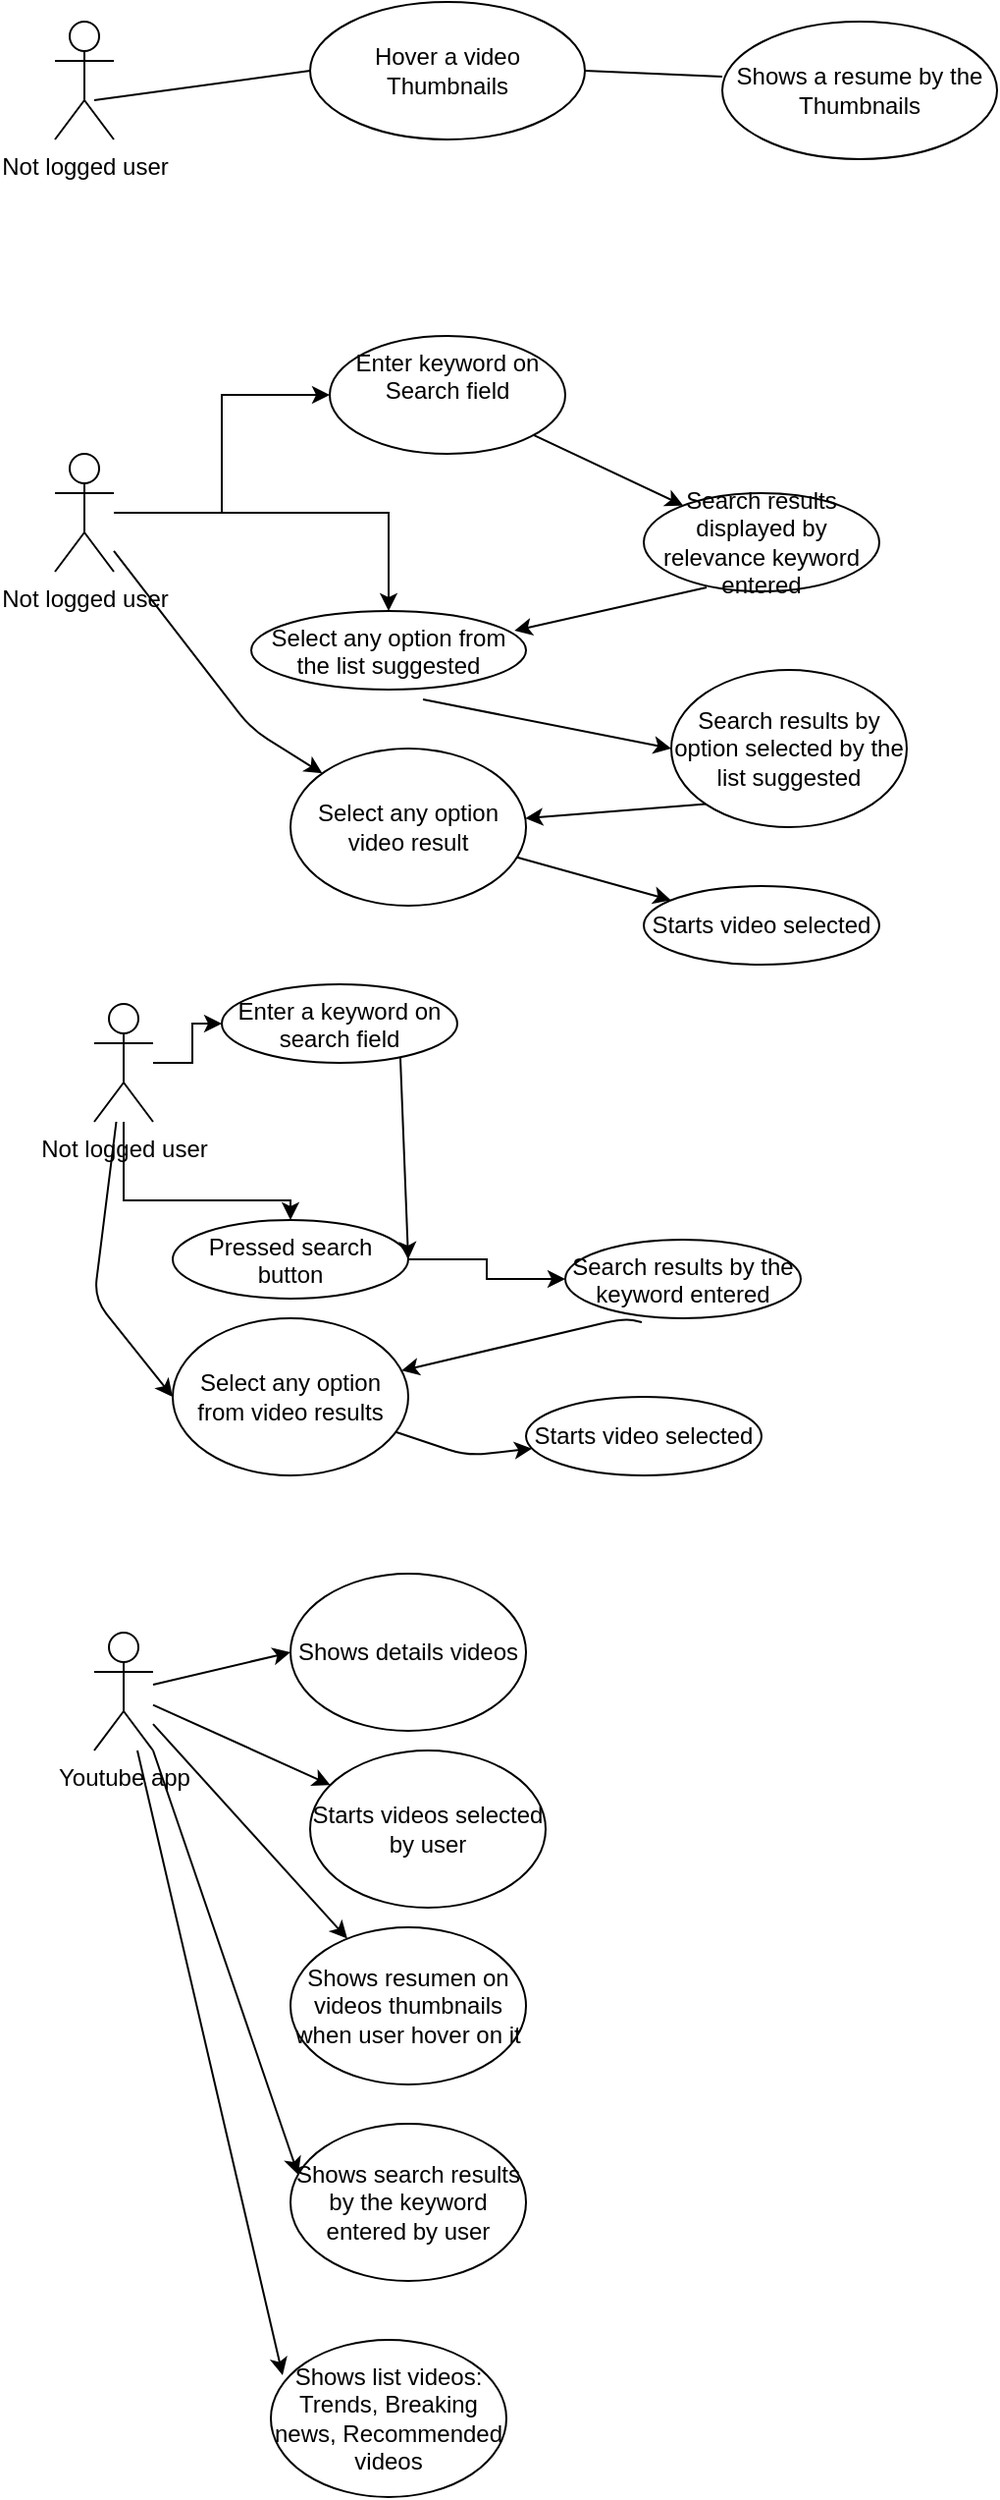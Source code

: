 <mxfile version="13.5.9" type="github" pages="3"><diagram id="euG_EJB7YmnoW7b5eWZq" name="Main"><mxGraphModel dx="868" dy="482" grid="1" gridSize="10" guides="1" tooltips="1" connect="1" arrows="1" fold="1" page="1" pageScale="1" pageWidth="850" pageHeight="1100" math="0" shadow="0"><root><mxCell id="0"/><mxCell id="1" parent="0"/><mxCell id="xpwm7CLu86agAuhlP9-n-1" value="Not logged user" style="shape=umlActor;verticalLabelPosition=bottom;verticalAlign=top;html=1;outlineConnect=0;" vertex="1" parent="1"><mxGeometry x="260" y="150" width="30" height="60" as="geometry"/></mxCell><mxCell id="xpwm7CLu86agAuhlP9-n-2" value="Hover a video Thumbnails" style="ellipse;whiteSpace=wrap;html=1;" vertex="1" parent="1"><mxGeometry x="390" y="140" width="140" height="70" as="geometry"/></mxCell><mxCell id="xpwm7CLu86agAuhlP9-n-3" value="Shows a resume by the Thumbnails" style="ellipse;whiteSpace=wrap;html=1;" vertex="1" parent="1"><mxGeometry x="600" y="150" width="140" height="70" as="geometry"/></mxCell><mxCell id="xpwm7CLu86agAuhlP9-n-4" value="" style="endArrow=none;html=1;entryX=0;entryY=0.4;entryDx=0;entryDy=0;entryPerimeter=0;exitX=1;exitY=0.5;exitDx=0;exitDy=0;" edge="1" parent="1" source="xpwm7CLu86agAuhlP9-n-2" target="xpwm7CLu86agAuhlP9-n-3"><mxGeometry width="50" height="50" relative="1" as="geometry"><mxPoint x="540" y="130" as="sourcePoint"/><mxPoint x="590" y="80" as="targetPoint"/></mxGeometry></mxCell><mxCell id="xpwm7CLu86agAuhlP9-n-5" value="" style="endArrow=none;html=1;entryX=0;entryY=0.5;entryDx=0;entryDy=0;" edge="1" parent="1" target="xpwm7CLu86agAuhlP9-n-2"><mxGeometry width="50" height="50" relative="1" as="geometry"><mxPoint x="280" y="190" as="sourcePoint"/><mxPoint x="330" y="140" as="targetPoint"/></mxGeometry></mxCell><mxCell id="xpwm7CLu86agAuhlP9-n-6" value="" style="edgeStyle=orthogonalEdgeStyle;rounded=0;orthogonalLoop=1;jettySize=auto;html=1;" edge="1" parent="1" source="xpwm7CLu86agAuhlP9-n-8" target="xpwm7CLu86agAuhlP9-n-9"><mxGeometry relative="1" as="geometry"/></mxCell><mxCell id="xpwm7CLu86agAuhlP9-n-7" value="" style="edgeStyle=orthogonalEdgeStyle;rounded=0;orthogonalLoop=1;jettySize=auto;html=1;" edge="1" parent="1" source="xpwm7CLu86agAuhlP9-n-8" target="xpwm7CLu86agAuhlP9-n-10"><mxGeometry relative="1" as="geometry"/></mxCell><mxCell id="xpwm7CLu86agAuhlP9-n-8" value="Not logged user" style="shape=umlActor;verticalLabelPosition=bottom;verticalAlign=top;html=1;outlineConnect=0;" vertex="1" parent="1"><mxGeometry x="260" y="370" width="30" height="60" as="geometry"/></mxCell><mxCell id="xpwm7CLu86agAuhlP9-n-9" value="Enter keyword on Search field" style="ellipse;whiteSpace=wrap;html=1;verticalAlign=top;" vertex="1" parent="1"><mxGeometry x="400" y="310" width="120" height="60" as="geometry"/></mxCell><mxCell id="xpwm7CLu86agAuhlP9-n-10" value="Select any option from the list suggested" style="ellipse;whiteSpace=wrap;html=1;verticalAlign=top;" vertex="1" parent="1"><mxGeometry x="360" y="450" width="140" height="40" as="geometry"/></mxCell><mxCell id="xpwm7CLu86agAuhlP9-n-11" value="Search results displayed by relevance keyword entered" style="ellipse;whiteSpace=wrap;html=1;" vertex="1" parent="1"><mxGeometry x="560" y="390" width="120" height="50" as="geometry"/></mxCell><mxCell id="xpwm7CLu86agAuhlP9-n-12" value="" style="endArrow=classic;html=1;" edge="1" parent="1" source="xpwm7CLu86agAuhlP9-n-9" target="xpwm7CLu86agAuhlP9-n-11"><mxGeometry width="50" height="50" relative="1" as="geometry"><mxPoint x="510" y="380" as="sourcePoint"/><mxPoint x="560" y="330" as="targetPoint"/></mxGeometry></mxCell><mxCell id="xpwm7CLu86agAuhlP9-n-13" value="" style="endArrow=classic;html=1;exitX=0.267;exitY=0.96;exitDx=0;exitDy=0;exitPerimeter=0;entryX=0.958;entryY=0.25;entryDx=0;entryDy=0;entryPerimeter=0;" edge="1" parent="1" source="xpwm7CLu86agAuhlP9-n-11" target="xpwm7CLu86agAuhlP9-n-10"><mxGeometry width="50" height="50" relative="1" as="geometry"><mxPoint x="530" y="380" as="sourcePoint"/><mxPoint x="580" y="330" as="targetPoint"/></mxGeometry></mxCell><mxCell id="xpwm7CLu86agAuhlP9-n-14" value="Search results by option selected by the list suggested" style="ellipse;whiteSpace=wrap;html=1;" vertex="1" parent="1"><mxGeometry x="574" y="480" width="120" height="80" as="geometry"/></mxCell><mxCell id="xpwm7CLu86agAuhlP9-n-15" value="" style="endArrow=classic;html=1;entryX=0;entryY=0.5;entryDx=0;entryDy=0;exitX=0.625;exitY=1.125;exitDx=0;exitDy=0;exitPerimeter=0;" edge="1" parent="1" source="xpwm7CLu86agAuhlP9-n-10" target="xpwm7CLu86agAuhlP9-n-14"><mxGeometry width="50" height="50" relative="1" as="geometry"><mxPoint x="460" y="560" as="sourcePoint"/><mxPoint x="510" y="510" as="targetPoint"/></mxGeometry></mxCell><mxCell id="xpwm7CLu86agAuhlP9-n-16" value="" style="edgeStyle=orthogonalEdgeStyle;rounded=0;orthogonalLoop=1;jettySize=auto;html=1;" edge="1" parent="1" source="xpwm7CLu86agAuhlP9-n-18" target="xpwm7CLu86agAuhlP9-n-19"><mxGeometry relative="1" as="geometry"/></mxCell><mxCell id="xpwm7CLu86agAuhlP9-n-17" value="" style="edgeStyle=orthogonalEdgeStyle;rounded=0;orthogonalLoop=1;jettySize=auto;html=1;" edge="1" parent="1" source="xpwm7CLu86agAuhlP9-n-18" target="xpwm7CLu86agAuhlP9-n-21"><mxGeometry relative="1" as="geometry"><Array as="points"><mxPoint x="295" y="750"/><mxPoint x="380" y="750"/></Array></mxGeometry></mxCell><mxCell id="xpwm7CLu86agAuhlP9-n-18" value="Not logged user" style="shape=umlActor;verticalLabelPosition=bottom;verticalAlign=top;html=1;outlineConnect=0;" vertex="1" parent="1"><mxGeometry x="280" y="650" width="30" height="60" as="geometry"/></mxCell><mxCell id="xpwm7CLu86agAuhlP9-n-19" value="Enter a keyword on search field" style="ellipse;whiteSpace=wrap;html=1;verticalAlign=top;" vertex="1" parent="1"><mxGeometry x="345" y="640" width="120" height="40" as="geometry"/></mxCell><mxCell id="xpwm7CLu86agAuhlP9-n-20" value="" style="edgeStyle=orthogonalEdgeStyle;rounded=0;orthogonalLoop=1;jettySize=auto;html=1;" edge="1" parent="1" source="xpwm7CLu86agAuhlP9-n-21" target="xpwm7CLu86agAuhlP9-n-23"><mxGeometry relative="1" as="geometry"/></mxCell><mxCell id="xpwm7CLu86agAuhlP9-n-21" value="Pressed search button" style="ellipse;whiteSpace=wrap;html=1;verticalAlign=top;" vertex="1" parent="1"><mxGeometry x="320" y="760" width="120" height="40" as="geometry"/></mxCell><mxCell id="xpwm7CLu86agAuhlP9-n-22" value="" style="endArrow=classic;html=1;exitX=0.758;exitY=0.925;exitDx=0;exitDy=0;exitPerimeter=0;entryX=1;entryY=0.5;entryDx=0;entryDy=0;" edge="1" parent="1" source="xpwm7CLu86agAuhlP9-n-19" target="xpwm7CLu86agAuhlP9-n-21"><mxGeometry width="50" height="50" relative="1" as="geometry"><mxPoint x="540" y="730" as="sourcePoint"/><mxPoint x="590" y="680" as="targetPoint"/></mxGeometry></mxCell><mxCell id="xpwm7CLu86agAuhlP9-n-23" value="Search results by the keyword entered" style="ellipse;whiteSpace=wrap;html=1;verticalAlign=top;" vertex="1" parent="1"><mxGeometry x="520" y="770" width="120" height="40" as="geometry"/></mxCell><mxCell id="xpwm7CLu86agAuhlP9-n-24" value="Select any option video result" style="ellipse;whiteSpace=wrap;html=1;" vertex="1" parent="1"><mxGeometry x="380" y="520" width="120" height="80" as="geometry"/></mxCell><mxCell id="xpwm7CLu86agAuhlP9-n-25" value="" style="endArrow=classic;html=1;" edge="1" parent="1" source="xpwm7CLu86agAuhlP9-n-8" target="xpwm7CLu86agAuhlP9-n-24"><mxGeometry width="50" height="50" relative="1" as="geometry"><mxPoint x="520" y="490" as="sourcePoint"/><mxPoint x="570" y="440" as="targetPoint"/><Array as="points"><mxPoint x="360" y="510"/></Array></mxGeometry></mxCell><mxCell id="xpwm7CLu86agAuhlP9-n-26" value="" style="endArrow=classic;html=1;exitX=0;exitY=1;exitDx=0;exitDy=0;" edge="1" parent="1" source="xpwm7CLu86agAuhlP9-n-14" target="xpwm7CLu86agAuhlP9-n-24"><mxGeometry width="50" height="50" relative="1" as="geometry"><mxPoint x="540" y="510" as="sourcePoint"/><mxPoint x="590" y="460" as="targetPoint"/></mxGeometry></mxCell><mxCell id="xpwm7CLu86agAuhlP9-n-27" value="Starts video selected" style="ellipse;whiteSpace=wrap;html=1;" vertex="1" parent="1"><mxGeometry x="560" y="590" width="120" height="40" as="geometry"/></mxCell><mxCell id="xpwm7CLu86agAuhlP9-n-28" value="" style="endArrow=classic;html=1;" edge="1" parent="1" source="xpwm7CLu86agAuhlP9-n-24" target="xpwm7CLu86agAuhlP9-n-27"><mxGeometry width="50" height="50" relative="1" as="geometry"><mxPoint x="540" y="520" as="sourcePoint"/><mxPoint x="590" y="470" as="targetPoint"/></mxGeometry></mxCell><mxCell id="xpwm7CLu86agAuhlP9-n-29" value="Select any option from video results" style="ellipse;whiteSpace=wrap;html=1;" vertex="1" parent="1"><mxGeometry x="320" y="810" width="120" height="80" as="geometry"/></mxCell><mxCell id="xpwm7CLu86agAuhlP9-n-30" value="" style="endArrow=classic;html=1;entryX=0;entryY=0.5;entryDx=0;entryDy=0;" edge="1" parent="1" source="xpwm7CLu86agAuhlP9-n-18" target="xpwm7CLu86agAuhlP9-n-29"><mxGeometry width="50" height="50" relative="1" as="geometry"><mxPoint x="270" y="700" as="sourcePoint"/><mxPoint x="310" y="860" as="targetPoint"/><Array as="points"><mxPoint x="280" y="800"/></Array></mxGeometry></mxCell><mxCell id="xpwm7CLu86agAuhlP9-n-31" value="" style="endArrow=classic;html=1;exitX=0.325;exitY=1.05;exitDx=0;exitDy=0;exitPerimeter=0;" edge="1" parent="1" source="xpwm7CLu86agAuhlP9-n-23" target="xpwm7CLu86agAuhlP9-n-29"><mxGeometry width="50" height="50" relative="1" as="geometry"><mxPoint x="530" y="780" as="sourcePoint"/><mxPoint x="580" y="730" as="targetPoint"/><Array as="points"><mxPoint x="550" y="810"/></Array></mxGeometry></mxCell><mxCell id="xpwm7CLu86agAuhlP9-n-32" value="Starts video selected" style="ellipse;whiteSpace=wrap;html=1;" vertex="1" parent="1"><mxGeometry x="500" y="850" width="120" height="40" as="geometry"/></mxCell><mxCell id="xpwm7CLu86agAuhlP9-n-33" value="" style="endArrow=classic;html=1;" edge="1" parent="1" source="xpwm7CLu86agAuhlP9-n-29" target="xpwm7CLu86agAuhlP9-n-32"><mxGeometry width="50" height="50" relative="1" as="geometry"><mxPoint x="530" y="780" as="sourcePoint"/><mxPoint x="580" y="730" as="targetPoint"/><Array as="points"><mxPoint x="470" y="880"/></Array></mxGeometry></mxCell><mxCell id="xpwm7CLu86agAuhlP9-n-34" value="Youtube app" style="shape=umlActor;verticalLabelPosition=bottom;verticalAlign=top;html=1;outlineConnect=0;" vertex="1" parent="1"><mxGeometry x="280" y="970" width="30" height="60" as="geometry"/></mxCell><mxCell id="xpwm7CLu86agAuhlP9-n-35" value="Shows details videos" style="ellipse;whiteSpace=wrap;html=1;" vertex="1" parent="1"><mxGeometry x="380" y="940" width="120" height="80" as="geometry"/></mxCell><mxCell id="xpwm7CLu86agAuhlP9-n-36" value="Starts videos selected by user" style="ellipse;whiteSpace=wrap;html=1;" vertex="1" parent="1"><mxGeometry x="390" y="1030" width="120" height="80" as="geometry"/></mxCell><mxCell id="xpwm7CLu86agAuhlP9-n-37" value="" style="endArrow=classic;html=1;entryX=0;entryY=0.5;entryDx=0;entryDy=0;" edge="1" parent="1" source="xpwm7CLu86agAuhlP9-n-34" target="xpwm7CLu86agAuhlP9-n-35"><mxGeometry width="50" height="50" relative="1" as="geometry"><mxPoint x="320" y="1010" as="sourcePoint"/><mxPoint x="360" y="990" as="targetPoint"/></mxGeometry></mxCell><mxCell id="xpwm7CLu86agAuhlP9-n-38" value="" style="endArrow=classic;html=1;" edge="1" parent="1" source="xpwm7CLu86agAuhlP9-n-34" target="xpwm7CLu86agAuhlP9-n-36"><mxGeometry width="50" height="50" relative="1" as="geometry"><mxPoint x="310" y="1005" as="sourcePoint"/><mxPoint x="360" y="955" as="targetPoint"/></mxGeometry></mxCell><mxCell id="xpwm7CLu86agAuhlP9-n-39" value="Shows resumen on videos thumbnails when user hover on it" style="ellipse;whiteSpace=wrap;html=1;" vertex="1" parent="1"><mxGeometry x="380" y="1120" width="120" height="80" as="geometry"/></mxCell><mxCell id="xpwm7CLu86agAuhlP9-n-40" value="Shows search results by the keyword entered by user" style="ellipse;whiteSpace=wrap;html=1;" vertex="1" parent="1"><mxGeometry x="380" y="1220" width="120" height="80" as="geometry"/></mxCell><mxCell id="xpwm7CLu86agAuhlP9-n-41" value="" style="endArrow=classic;html=1;" edge="1" parent="1" source="xpwm7CLu86agAuhlP9-n-34" target="xpwm7CLu86agAuhlP9-n-39"><mxGeometry width="50" height="50" relative="1" as="geometry"><mxPoint x="540" y="1100" as="sourcePoint"/><mxPoint x="590" y="1050" as="targetPoint"/></mxGeometry></mxCell><mxCell id="xpwm7CLu86agAuhlP9-n-42" value="" style="endArrow=classic;html=1;exitX=1;exitY=1;exitDx=0;exitDy=0;exitPerimeter=0;entryX=0.033;entryY=0.325;entryDx=0;entryDy=0;entryPerimeter=0;" edge="1" parent="1" source="xpwm7CLu86agAuhlP9-n-34" target="xpwm7CLu86agAuhlP9-n-40"><mxGeometry width="50" height="50" relative="1" as="geometry"><mxPoint x="540" y="1100" as="sourcePoint"/><mxPoint x="590" y="1050" as="targetPoint"/></mxGeometry></mxCell><mxCell id="xpwm7CLu86agAuhlP9-n-43" value="Shows list videos: Trends, Breaking news, Recommended videos" style="ellipse;whiteSpace=wrap;html=1;" vertex="1" parent="1"><mxGeometry x="370" y="1330" width="120" height="80" as="geometry"/></mxCell><mxCell id="xpwm7CLu86agAuhlP9-n-44" value="" style="endArrow=classic;html=1;entryX=0.05;entryY=0.225;entryDx=0;entryDy=0;entryPerimeter=0;" edge="1" parent="1" source="xpwm7CLu86agAuhlP9-n-34" target="xpwm7CLu86agAuhlP9-n-43"><mxGeometry width="50" height="50" relative="1" as="geometry"><mxPoint x="540" y="1200" as="sourcePoint"/><mxPoint x="590" y="1150" as="targetPoint"/></mxGeometry></mxCell></root></mxGraphModel></diagram><diagram id="gzfjBPQz8YPcTRQH5ovt" name="VideoDetails"><mxGraphModel dx="868" dy="482" grid="1" gridSize="10" guides="1" tooltips="1" connect="1" arrows="1" fold="1" page="1" pageScale="1" pageWidth="850" pageHeight="1100" math="0" shadow="0"><root><mxCell id="xd0gb3QCr_VJhPekw6Tt-0"/><mxCell id="xd0gb3QCr_VJhPekw6Tt-1" parent="xd0gb3QCr_VJhPekw6Tt-0"/><mxCell id="xd0gb3QCr_VJhPekw6Tt-2" value="User (Not logged in)" style="shape=umlActor;verticalLabelPosition=bottom;verticalAlign=top;html=1;outlineConnect=0;" vertex="1" parent="xd0gb3QCr_VJhPekw6Tt-1"><mxGeometry x="70" y="170" width="30" height="60" as="geometry"/></mxCell><mxCell id="xd0gb3QCr_VJhPekw6Tt-3" value="Search video" style="rounded=1;whiteSpace=wrap;html=1;" vertex="1" parent="xd0gb3QCr_VJhPekw6Tt-1"><mxGeometry x="280" y="50" width="120" height="60" as="geometry"/></mxCell><mxCell id="xd0gb3QCr_VJhPekw6Tt-4" value="YouTube App" style="shape=umlActor;verticalLabelPosition=bottom;verticalAlign=top;html=1;outlineConnect=0;" vertex="1" parent="xd0gb3QCr_VJhPekw6Tt-1"><mxGeometry x="595" y="170" width="30" height="60" as="geometry"/></mxCell><mxCell id="xd0gb3QCr_VJhPekw6Tt-5" value="Show&amp;nbsp; list of videos retrieved" style="rounded=1;whiteSpace=wrap;html=1;" vertex="1" parent="xd0gb3QCr_VJhPekw6Tt-1"><mxGeometry x="280" y="150" width="120" height="60" as="geometry"/></mxCell><mxCell id="xd0gb3QCr_VJhPekw6Tt-6" value="Select video" style="rounded=1;whiteSpace=wrap;html=1;" vertex="1" parent="xd0gb3QCr_VJhPekw6Tt-1"><mxGeometry x="280" y="250" width="120" height="60" as="geometry"/></mxCell><mxCell id="xd0gb3QCr_VJhPekw6Tt-7" value="" style="endArrow=classic;html=1;exitX=1;exitY=0.333;exitDx=0;exitDy=0;exitPerimeter=0;entryX=-0.025;entryY=0.633;entryDx=0;entryDy=0;entryPerimeter=0;" edge="1" parent="xd0gb3QCr_VJhPekw6Tt-1" source="xd0gb3QCr_VJhPekw6Tt-2" target="xd0gb3QCr_VJhPekw6Tt-3"><mxGeometry width="50" height="50" relative="1" as="geometry"><mxPoint x="410" y="270" as="sourcePoint"/><mxPoint x="260" y="180" as="targetPoint"/></mxGeometry></mxCell><mxCell id="xd0gb3QCr_VJhPekw6Tt-8" value="" style="endArrow=classic;html=1;entryX=1.033;entryY=0.65;entryDx=0;entryDy=0;exitX=0;exitY=0.333;exitDx=0;exitDy=0;exitPerimeter=0;entryPerimeter=0;" edge="1" parent="xd0gb3QCr_VJhPekw6Tt-1" source="xd0gb3QCr_VJhPekw6Tt-4" target="xd0gb3QCr_VJhPekw6Tt-5"><mxGeometry width="50" height="50" relative="1" as="geometry"><mxPoint x="410" y="270" as="sourcePoint"/><mxPoint x="460" y="220" as="targetPoint"/></mxGeometry></mxCell><mxCell id="xd0gb3QCr_VJhPekw6Tt-9" value="" style="endArrow=classic;html=1;entryX=1;entryY=0.5;entryDx=0;entryDy=0;" edge="1" parent="xd0gb3QCr_VJhPekw6Tt-1" target="xd0gb3QCr_VJhPekw6Tt-3"><mxGeometry width="50" height="50" relative="1" as="geometry"><mxPoint x="590" y="190" as="sourcePoint"/><mxPoint x="413.96" y="199" as="targetPoint"/></mxGeometry></mxCell><mxCell id="xd0gb3QCr_VJhPekw6Tt-10" value="" style="endArrow=classic;html=1;entryX=1;entryY=0.5;entryDx=0;entryDy=0;exitX=0;exitY=0.333;exitDx=0;exitDy=0;exitPerimeter=0;" edge="1" parent="xd0gb3QCr_VJhPekw6Tt-1" source="xd0gb3QCr_VJhPekw6Tt-4" target="xd0gb3QCr_VJhPekw6Tt-6"><mxGeometry width="50" height="50" relative="1" as="geometry"><mxPoint x="610" y="210" as="sourcePoint"/><mxPoint x="423.96" y="209" as="targetPoint"/></mxGeometry></mxCell><mxCell id="xd0gb3QCr_VJhPekw6Tt-11" value="" style="endArrow=classic;html=1;entryX=0;entryY=0.5;entryDx=0;entryDy=0;" edge="1" parent="xd0gb3QCr_VJhPekw6Tt-1" target="xd0gb3QCr_VJhPekw6Tt-6"><mxGeometry width="50" height="50" relative="1" as="geometry"><mxPoint x="100" y="190" as="sourcePoint"/><mxPoint x="460" y="220" as="targetPoint"/></mxGeometry></mxCell><mxCell id="xd0gb3QCr_VJhPekw6Tt-12" value="" style="endArrow=none;html=1;" edge="1" parent="xd0gb3QCr_VJhPekw6Tt-1" source="xd0gb3QCr_VJhPekw6Tt-5"><mxGeometry width="50" height="50" relative="1" as="geometry"><mxPoint x="290" y="160" as="sourcePoint"/><mxPoint x="340" y="110" as="targetPoint"/></mxGeometry></mxCell><mxCell id="xd0gb3QCr_VJhPekw6Tt-13" value="" style="endArrow=none;html=1;" edge="1" parent="xd0gb3QCr_VJhPekw6Tt-1"><mxGeometry width="50" height="50" relative="1" as="geometry"><mxPoint x="341" y="249" as="sourcePoint"/><mxPoint x="341" y="209" as="targetPoint"/></mxGeometry></mxCell><mxCell id="xd0gb3QCr_VJhPekw6Tt-14" value="Play video&lt;br&gt;" style="rounded=1;whiteSpace=wrap;html=1;" vertex="1" parent="xd0gb3QCr_VJhPekw6Tt-1"><mxGeometry x="280" y="351" width="120" height="60" as="geometry"/></mxCell><mxCell id="xd0gb3QCr_VJhPekw6Tt-15" value="&lt;br&gt;&lt;br&gt;&lt;span style=&quot;color: rgb(0 , 0 , 0) ; font-size: 12px ; font-style: normal ; font-weight: 400 ; letter-spacing: normal ; text-align: center ; text-indent: 0px ; text-transform: none ; word-spacing: 0px ; font-family: &amp;#34;helvetica&amp;#34; ; background-color: rgb(248 , 249 , 250) ; display: inline ; float: none&quot;&gt;Display information related to video&lt;/span&gt;&lt;br style=&quot;color: rgb(0 , 0 , 0) ; font-size: 12px ; font-style: normal ; font-weight: 400 ; letter-spacing: normal ; text-align: center ; text-indent: 0px ; text-transform: none ; word-spacing: 0px ; font-family: &amp;#34;helvetica&amp;#34; ; background-color: rgb(248 , 249 , 250)&quot;&gt;&lt;span style=&quot;color: rgb(0 , 0 , 0) ; font-size: 12px ; font-style: normal ; font-weight: 400 ; letter-spacing: normal ; text-align: center ; text-indent: 0px ; text-transform: none ; word-spacing: 0px ; font-family: &amp;#34;helvetica&amp;#34; ; background-color: rgb(248 , 249 , 250) ; display: inline ; float: none&quot;&gt;(Title,views,Likes,Dislikes, Description,Comments)&lt;br&gt;&lt;/span&gt;(Header same as video selected)" style="rounded=1;whiteSpace=wrap;html=1;" vertex="1" parent="xd0gb3QCr_VJhPekw6Tt-1"><mxGeometry x="242" y="450" width="200" height="80" as="geometry"/></mxCell><mxCell id="xd0gb3QCr_VJhPekw6Tt-16" value="" style="endArrow=none;html=1;" edge="1" parent="xd0gb3QCr_VJhPekw6Tt-1"><mxGeometry width="50" height="50" relative="1" as="geometry"><mxPoint x="342" y="451" as="sourcePoint"/><mxPoint x="342" y="411" as="targetPoint"/></mxGeometry></mxCell><mxCell id="xd0gb3QCr_VJhPekw6Tt-17" value="" style="endArrow=none;html=1;" edge="1" parent="xd0gb3QCr_VJhPekw6Tt-1"><mxGeometry width="50" height="50" relative="1" as="geometry"><mxPoint x="340" y="350" as="sourcePoint"/><mxPoint x="340" y="310" as="targetPoint"/></mxGeometry></mxCell><mxCell id="xd0gb3QCr_VJhPekw6Tt-18" value="" style="endArrow=classic;html=1;entryX=1;entryY=0.5;entryDx=0;entryDy=0;" edge="1" parent="xd0gb3QCr_VJhPekw6Tt-1" target="xd0gb3QCr_VJhPekw6Tt-14"><mxGeometry width="50" height="50" relative="1" as="geometry"><mxPoint x="590" y="190" as="sourcePoint"/><mxPoint x="460" y="310" as="targetPoint"/></mxGeometry></mxCell><mxCell id="xd0gb3QCr_VJhPekw6Tt-19" value="" style="endArrow=classic;html=1;entryX=1;entryY=0.5;entryDx=0;entryDy=0;" edge="1" parent="xd0gb3QCr_VJhPekw6Tt-1" target="xd0gb3QCr_VJhPekw6Tt-20"><mxGeometry width="50" height="50" relative="1" as="geometry"><mxPoint x="590" y="190" as="sourcePoint"/><mxPoint x="560" y="520" as="targetPoint"/><Array as="points"><mxPoint x="460" y="510"/></Array></mxGeometry></mxCell><mxCell id="xd0gb3QCr_VJhPekw6Tt-20" value="&#10;&#10;&lt;span style=&quot;color: rgb(0, 0, 0); font-family: helvetica; font-size: 12px; font-style: normal; font-weight: 400; letter-spacing: normal; text-align: center; text-indent: 0px; text-transform: none; word-spacing: 0px; background-color: rgb(248, 249, 250); display: inline; float: none;&quot;&gt;Display related videos list&lt;/span&gt;&#10;&#10;" style="rounded=1;whiteSpace=wrap;html=1;" vertex="1" parent="xd0gb3QCr_VJhPekw6Tt-1"><mxGeometry x="280" y="569" width="120" height="60" as="geometry"/></mxCell><mxCell id="xd0gb3QCr_VJhPekw6Tt-21" value="" style="endArrow=classic;html=1;entryX=1.005;entryY=0.375;entryDx=0;entryDy=0;entryPerimeter=0;" edge="1" parent="xd0gb3QCr_VJhPekw6Tt-1" target="xd0gb3QCr_VJhPekw6Tt-15"><mxGeometry width="50" height="50" relative="1" as="geometry"><mxPoint x="590" y="190" as="sourcePoint"/><mxPoint x="460" y="410" as="targetPoint"/></mxGeometry></mxCell></root></mxGraphModel></diagram><diagram id="O5dEvuJzjL_TRNv-1qJW" name="LeftMenu"><mxGraphModel dx="868" dy="482" grid="1" gridSize="10" guides="1" tooltips="1" connect="1" arrows="1" fold="1" page="1" pageScale="1" pageWidth="850" pageHeight="1100" math="0" shadow="0"><root><mxCell id="KGxRzMJWM6nNNH9Cma-B-0"/><mxCell id="KGxRzMJWM6nNNH9Cma-B-1" parent="KGxRzMJWM6nNNH9Cma-B-0"/><mxCell id="KGxRzMJWM6nNNH9Cma-B-2" value="User (Not logged in)" style="shape=umlActor;verticalLabelPosition=bottom;verticalAlign=top;html=1;outlineConnect=0;" vertex="1" parent="KGxRzMJWM6nNNH9Cma-B-1"><mxGeometry x="70" y="480" width="30" height="60" as="geometry"/></mxCell><mxCell id="KGxRzMJWM6nNNH9Cma-B-3" value="Select from left menu (Subscriptions, Library, History)" style="rounded=1;whiteSpace=wrap;html=1;" vertex="1" parent="KGxRzMJWM6nNNH9Cma-B-1"><mxGeometry x="280" y="410" width="120" height="60" as="geometry"/></mxCell><mxCell id="KGxRzMJWM6nNNH9Cma-B-4" value="YouTube App" style="shape=umlActor;verticalLabelPosition=bottom;verticalAlign=top;html=1;outlineConnect=0;" vertex="1" parent="KGxRzMJWM6nNNH9Cma-B-1"><mxGeometry x="590" y="480" width="30" height="60" as="geometry"/></mxCell><mxCell id="KGxRzMJWM6nNNH9Cma-B-5" value="Sign In required" style="rounded=1;whiteSpace=wrap;html=1;" vertex="1" parent="KGxRzMJWM6nNNH9Cma-B-1"><mxGeometry x="280" y="511" width="120" height="60" as="geometry"/></mxCell><mxCell id="KGxRzMJWM6nNNH9Cma-B-6" value="" style="endArrow=classic;html=1;exitX=1;exitY=0.333;exitDx=0;exitDy=0;exitPerimeter=0;entryX=-0.025;entryY=0.633;entryDx=0;entryDy=0;entryPerimeter=0;" edge="1" parent="KGxRzMJWM6nNNH9Cma-B-1" source="KGxRzMJWM6nNNH9Cma-B-2" target="KGxRzMJWM6nNNH9Cma-B-3"><mxGeometry width="50" height="50" relative="1" as="geometry"><mxPoint x="410" y="580" as="sourcePoint"/><mxPoint x="260" y="490" as="targetPoint"/></mxGeometry></mxCell><mxCell id="KGxRzMJWM6nNNH9Cma-B-7" value="" style="endArrow=classic;html=1;entryX=1;entryY=0.5;entryDx=0;entryDy=0;" edge="1" parent="KGxRzMJWM6nNNH9Cma-B-1" target="KGxRzMJWM6nNNH9Cma-B-3"><mxGeometry width="50" height="50" relative="1" as="geometry"><mxPoint x="590" y="500" as="sourcePoint"/><mxPoint x="413.96" y="509" as="targetPoint"/></mxGeometry></mxCell><mxCell id="KGxRzMJWM6nNNH9Cma-B-8" value="" style="endArrow=classic;html=1;entryX=1;entryY=0.5;entryDx=0;entryDy=0;exitX=0;exitY=0.333;exitDx=0;exitDy=0;exitPerimeter=0;" edge="1" parent="KGxRzMJWM6nNNH9Cma-B-1" source="KGxRzMJWM6nNNH9Cma-B-4" target="KGxRzMJWM6nNNH9Cma-B-5"><mxGeometry width="50" height="50" relative="1" as="geometry"><mxPoint x="610" y="520" as="sourcePoint"/><mxPoint x="423.96" y="519" as="targetPoint"/></mxGeometry></mxCell><mxCell id="KGxRzMJWM6nNNH9Cma-B-9" value="" style="endArrow=none;html=1;" edge="1" parent="KGxRzMJWM6nNNH9Cma-B-1"><mxGeometry width="50" height="50" relative="1" as="geometry"><mxPoint x="341" y="510" as="sourcePoint"/><mxPoint x="341" y="470" as="targetPoint"/></mxGeometry></mxCell><mxCell id="KGxRzMJWM6nNNH9Cma-B-10" value="User (Not logged in)" style="shape=umlActor;verticalLabelPosition=bottom;verticalAlign=top;html=1;outlineConnect=0;" vertex="1" parent="KGxRzMJWM6nNNH9Cma-B-1"><mxGeometry x="70" y="170" width="30" height="60" as="geometry"/></mxCell><mxCell id="KGxRzMJWM6nNNH9Cma-B-11" value="Select from left menu (Home, Trending)" style="rounded=1;whiteSpace=wrap;html=1;" vertex="1" parent="KGxRzMJWM6nNNH9Cma-B-1"><mxGeometry x="280" y="50" width="120" height="60" as="geometry"/></mxCell><mxCell id="KGxRzMJWM6nNNH9Cma-B-12" value="YouTube App" style="shape=umlActor;verticalLabelPosition=bottom;verticalAlign=top;html=1;outlineConnect=0;" vertex="1" parent="KGxRzMJWM6nNNH9Cma-B-1"><mxGeometry x="590" y="170" width="30" height="60" as="geometry"/></mxCell><mxCell id="KGxRzMJWM6nNNH9Cma-B-13" value="Show&amp;nbsp; list of videos retrieved" style="rounded=1;whiteSpace=wrap;html=1;" vertex="1" parent="KGxRzMJWM6nNNH9Cma-B-1"><mxGeometry x="280" y="150" width="120" height="60" as="geometry"/></mxCell><mxCell id="KGxRzMJWM6nNNH9Cma-B-14" value="Select and View video" style="rounded=1;whiteSpace=wrap;html=1;" vertex="1" parent="KGxRzMJWM6nNNH9Cma-B-1"><mxGeometry x="280" y="250" width="120" height="60" as="geometry"/></mxCell><mxCell id="KGxRzMJWM6nNNH9Cma-B-15" value="" style="endArrow=classic;html=1;exitX=1;exitY=0.333;exitDx=0;exitDy=0;exitPerimeter=0;entryX=-0.025;entryY=0.633;entryDx=0;entryDy=0;entryPerimeter=0;" edge="1" parent="KGxRzMJWM6nNNH9Cma-B-1" source="KGxRzMJWM6nNNH9Cma-B-10" target="KGxRzMJWM6nNNH9Cma-B-11"><mxGeometry width="50" height="50" relative="1" as="geometry"><mxPoint x="410" y="270" as="sourcePoint"/><mxPoint x="260" y="180" as="targetPoint"/></mxGeometry></mxCell><mxCell id="KGxRzMJWM6nNNH9Cma-B-16" value="" style="endArrow=classic;html=1;entryX=1.033;entryY=0.65;entryDx=0;entryDy=0;exitX=0;exitY=0.333;exitDx=0;exitDy=0;exitPerimeter=0;entryPerimeter=0;" edge="1" parent="KGxRzMJWM6nNNH9Cma-B-1" source="KGxRzMJWM6nNNH9Cma-B-12" target="KGxRzMJWM6nNNH9Cma-B-13"><mxGeometry width="50" height="50" relative="1" as="geometry"><mxPoint x="410" y="270" as="sourcePoint"/><mxPoint x="460" y="220" as="targetPoint"/></mxGeometry></mxCell><mxCell id="KGxRzMJWM6nNNH9Cma-B-17" value="" style="endArrow=classic;html=1;entryX=1;entryY=0.5;entryDx=0;entryDy=0;" edge="1" parent="KGxRzMJWM6nNNH9Cma-B-1" target="KGxRzMJWM6nNNH9Cma-B-11"><mxGeometry width="50" height="50" relative="1" as="geometry"><mxPoint x="590" y="190" as="sourcePoint"/><mxPoint x="413.96" y="199" as="targetPoint"/></mxGeometry></mxCell><mxCell id="KGxRzMJWM6nNNH9Cma-B-18" value="" style="endArrow=classic;html=1;entryX=1;entryY=0.5;entryDx=0;entryDy=0;exitX=0;exitY=0.333;exitDx=0;exitDy=0;exitPerimeter=0;" edge="1" parent="KGxRzMJWM6nNNH9Cma-B-1" source="KGxRzMJWM6nNNH9Cma-B-12" target="KGxRzMJWM6nNNH9Cma-B-14"><mxGeometry width="50" height="50" relative="1" as="geometry"><mxPoint x="610" y="210" as="sourcePoint"/><mxPoint x="423.96" y="209" as="targetPoint"/></mxGeometry></mxCell><mxCell id="KGxRzMJWM6nNNH9Cma-B-19" value="" style="endArrow=classic;html=1;entryX=0;entryY=0.5;entryDx=0;entryDy=0;" edge="1" parent="KGxRzMJWM6nNNH9Cma-B-1" target="KGxRzMJWM6nNNH9Cma-B-14"><mxGeometry width="50" height="50" relative="1" as="geometry"><mxPoint x="100" y="190" as="sourcePoint"/><mxPoint x="460" y="220" as="targetPoint"/></mxGeometry></mxCell><mxCell id="KGxRzMJWM6nNNH9Cma-B-20" value="" style="endArrow=none;html=1;" edge="1" parent="KGxRzMJWM6nNNH9Cma-B-1" source="KGxRzMJWM6nNNH9Cma-B-13"><mxGeometry width="50" height="50" relative="1" as="geometry"><mxPoint x="290" y="160" as="sourcePoint"/><mxPoint x="340" y="110" as="targetPoint"/></mxGeometry></mxCell><mxCell id="KGxRzMJWM6nNNH9Cma-B-21" value="" style="endArrow=none;html=1;" edge="1" parent="KGxRzMJWM6nNNH9Cma-B-1"><mxGeometry width="50" height="50" relative="1" as="geometry"><mxPoint x="341" y="249" as="sourcePoint"/><mxPoint x="341" y="209" as="targetPoint"/></mxGeometry></mxCell></root></mxGraphModel></diagram></mxfile>